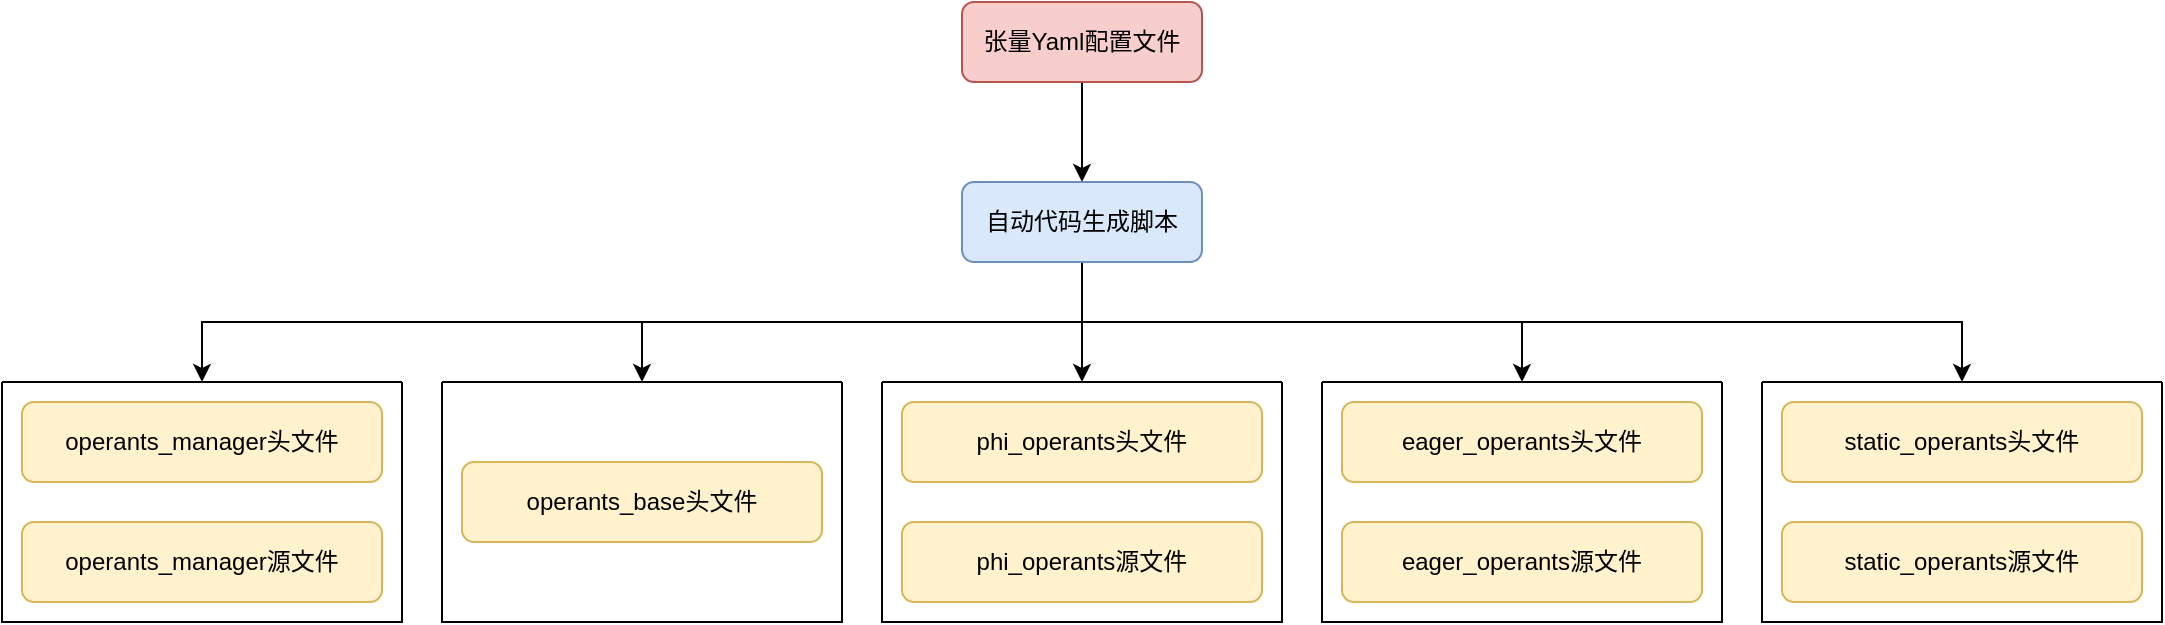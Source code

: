 <mxfile version="21.1.7" type="github">
  <diagram id="C5RBs43oDa-KdzZeNtuy" name="Page-1">
    <mxGraphModel dx="954" dy="509" grid="1" gridSize="10" guides="1" tooltips="1" connect="1" arrows="1" fold="1" page="1" pageScale="1" pageWidth="827" pageHeight="1169" math="0" shadow="0">
      <root>
        <mxCell id="WIyWlLk6GJQsqaUBKTNV-0" />
        <mxCell id="WIyWlLk6GJQsqaUBKTNV-1" parent="WIyWlLk6GJQsqaUBKTNV-0" />
        <mxCell id="47F37ZHU6KCw2hR8KMi0-0" style="edgeStyle=orthogonalEdgeStyle;rounded=0;orthogonalLoop=1;jettySize=auto;html=1;exitX=0.5;exitY=1;exitDx=0;exitDy=0;" parent="WIyWlLk6GJQsqaUBKTNV-1" source="WIyWlLk6GJQsqaUBKTNV-3" target="WIyWlLk6GJQsqaUBKTNV-7" edge="1">
          <mxGeometry relative="1" as="geometry" />
        </mxCell>
        <mxCell id="WIyWlLk6GJQsqaUBKTNV-3" value="张量Yaml配置文件" style="rounded=1;whiteSpace=wrap;html=1;fontSize=12;glass=0;strokeWidth=1;shadow=0;fillColor=#f8cecc;strokeColor=#b85450;" parent="WIyWlLk6GJQsqaUBKTNV-1" vertex="1">
          <mxGeometry x="490" y="80" width="120" height="40" as="geometry" />
        </mxCell>
        <mxCell id="47F37ZHU6KCw2hR8KMi0-16" style="edgeStyle=orthogonalEdgeStyle;rounded=0;orthogonalLoop=1;jettySize=auto;html=1;exitX=0.5;exitY=1;exitDx=0;exitDy=0;entryX=0.5;entryY=0;entryDx=0;entryDy=0;" parent="WIyWlLk6GJQsqaUBKTNV-1" source="WIyWlLk6GJQsqaUBKTNV-7" target="47F37ZHU6KCw2hR8KMi0-9" edge="1">
          <mxGeometry relative="1" as="geometry" />
        </mxCell>
        <mxCell id="47F37ZHU6KCw2hR8KMi0-17" style="edgeStyle=orthogonalEdgeStyle;rounded=0;orthogonalLoop=1;jettySize=auto;html=1;exitX=0.5;exitY=1;exitDx=0;exitDy=0;entryX=0.5;entryY=0;entryDx=0;entryDy=0;" parent="WIyWlLk6GJQsqaUBKTNV-1" source="WIyWlLk6GJQsqaUBKTNV-7" target="47F37ZHU6KCw2hR8KMi0-6" edge="1">
          <mxGeometry relative="1" as="geometry" />
        </mxCell>
        <mxCell id="47F37ZHU6KCw2hR8KMi0-18" style="edgeStyle=orthogonalEdgeStyle;rounded=0;orthogonalLoop=1;jettySize=auto;html=1;exitX=0.5;exitY=1;exitDx=0;exitDy=0;entryX=0.5;entryY=0;entryDx=0;entryDy=0;" parent="WIyWlLk6GJQsqaUBKTNV-1" source="WIyWlLk6GJQsqaUBKTNV-7" target="47F37ZHU6KCw2hR8KMi0-3" edge="1">
          <mxGeometry relative="1" as="geometry" />
        </mxCell>
        <mxCell id="47F37ZHU6KCw2hR8KMi0-19" style="edgeStyle=orthogonalEdgeStyle;rounded=0;orthogonalLoop=1;jettySize=auto;html=1;exitX=0.5;exitY=1;exitDx=0;exitDy=0;entryX=0.5;entryY=0;entryDx=0;entryDy=0;" parent="WIyWlLk6GJQsqaUBKTNV-1" source="WIyWlLk6GJQsqaUBKTNV-7" target="47F37ZHU6KCw2hR8KMi0-12" edge="1">
          <mxGeometry relative="1" as="geometry" />
        </mxCell>
        <mxCell id="47F37ZHU6KCw2hR8KMi0-20" style="edgeStyle=orthogonalEdgeStyle;rounded=0;orthogonalLoop=1;jettySize=auto;html=1;exitX=0.5;exitY=1;exitDx=0;exitDy=0;entryX=0.5;entryY=0;entryDx=0;entryDy=0;" parent="WIyWlLk6GJQsqaUBKTNV-1" source="WIyWlLk6GJQsqaUBKTNV-7" target="47F37ZHU6KCw2hR8KMi0-15" edge="1">
          <mxGeometry relative="1" as="geometry" />
        </mxCell>
        <mxCell id="WIyWlLk6GJQsqaUBKTNV-7" value="自动代码生成脚本" style="rounded=1;whiteSpace=wrap;html=1;fontSize=12;glass=0;strokeWidth=1;shadow=0;fillColor=#dae8fc;strokeColor=#6c8ebf;" parent="WIyWlLk6GJQsqaUBKTNV-1" vertex="1">
          <mxGeometry x="490" y="170" width="120" height="40" as="geometry" />
        </mxCell>
        <mxCell id="47F37ZHU6KCw2hR8KMi0-1" value="operants_manager头文件" style="rounded=1;whiteSpace=wrap;html=1;fontSize=12;glass=0;strokeWidth=1;shadow=0;fillColor=#fff2cc;strokeColor=#d6b656;" parent="WIyWlLk6GJQsqaUBKTNV-1" vertex="1">
          <mxGeometry x="20" y="280" width="180" height="40" as="geometry" />
        </mxCell>
        <mxCell id="47F37ZHU6KCw2hR8KMi0-2" value="operants_manager源文件" style="rounded=1;whiteSpace=wrap;html=1;fontSize=12;glass=0;strokeWidth=1;shadow=0;fillColor=#fff2cc;strokeColor=#d6b656;" parent="WIyWlLk6GJQsqaUBKTNV-1" vertex="1">
          <mxGeometry x="20" y="340" width="180" height="40" as="geometry" />
        </mxCell>
        <mxCell id="47F37ZHU6KCw2hR8KMi0-3" value="" style="swimlane;startSize=0;" parent="WIyWlLk6GJQsqaUBKTNV-1" vertex="1">
          <mxGeometry x="10" y="270" width="200" height="120" as="geometry" />
        </mxCell>
        <mxCell id="47F37ZHU6KCw2hR8KMi0-6" value="" style="swimlane;startSize=0;" parent="WIyWlLk6GJQsqaUBKTNV-1" vertex="1">
          <mxGeometry x="230" y="270" width="200" height="120" as="geometry" />
        </mxCell>
        <mxCell id="47F37ZHU6KCw2hR8KMi0-4" value="operants_base头文件" style="rounded=1;whiteSpace=wrap;html=1;fontSize=12;glass=0;strokeWidth=1;shadow=0;fillColor=#fff2cc;strokeColor=#d6b656;" parent="47F37ZHU6KCw2hR8KMi0-6" vertex="1">
          <mxGeometry x="10" y="40" width="180" height="40" as="geometry" />
        </mxCell>
        <mxCell id="47F37ZHU6KCw2hR8KMi0-7" value="phi_operants头文件" style="rounded=1;whiteSpace=wrap;html=1;fontSize=12;glass=0;strokeWidth=1;shadow=0;fillColor=#fff2cc;strokeColor=#d6b656;" parent="WIyWlLk6GJQsqaUBKTNV-1" vertex="1">
          <mxGeometry x="460" y="280" width="180" height="40" as="geometry" />
        </mxCell>
        <mxCell id="47F37ZHU6KCw2hR8KMi0-8" value="phi_operants源文件" style="rounded=1;whiteSpace=wrap;html=1;fontSize=12;glass=0;strokeWidth=1;shadow=0;fillColor=#fff2cc;strokeColor=#d6b656;" parent="WIyWlLk6GJQsqaUBKTNV-1" vertex="1">
          <mxGeometry x="460" y="340" width="180" height="40" as="geometry" />
        </mxCell>
        <mxCell id="47F37ZHU6KCw2hR8KMi0-9" value="" style="swimlane;startSize=0;" parent="WIyWlLk6GJQsqaUBKTNV-1" vertex="1">
          <mxGeometry x="450" y="270" width="200" height="120" as="geometry" />
        </mxCell>
        <mxCell id="47F37ZHU6KCw2hR8KMi0-10" value="eager_operants头文件" style="rounded=1;whiteSpace=wrap;html=1;fontSize=12;glass=0;strokeWidth=1;shadow=0;fillColor=#fff2cc;strokeColor=#d6b656;" parent="WIyWlLk6GJQsqaUBKTNV-1" vertex="1">
          <mxGeometry x="680" y="280" width="180" height="40" as="geometry" />
        </mxCell>
        <mxCell id="47F37ZHU6KCw2hR8KMi0-11" value="eager_operants源文件" style="rounded=1;whiteSpace=wrap;html=1;fontSize=12;glass=0;strokeWidth=1;shadow=0;fillColor=#fff2cc;strokeColor=#d6b656;" parent="WIyWlLk6GJQsqaUBKTNV-1" vertex="1">
          <mxGeometry x="680" y="340" width="180" height="40" as="geometry" />
        </mxCell>
        <mxCell id="47F37ZHU6KCw2hR8KMi0-12" value="" style="swimlane;startSize=0;" parent="WIyWlLk6GJQsqaUBKTNV-1" vertex="1">
          <mxGeometry x="670" y="270" width="200" height="120" as="geometry" />
        </mxCell>
        <mxCell id="47F37ZHU6KCw2hR8KMi0-13" value="static_operants头文件" style="rounded=1;whiteSpace=wrap;html=1;fontSize=12;glass=0;strokeWidth=1;shadow=0;fillColor=#fff2cc;strokeColor=#d6b656;" parent="WIyWlLk6GJQsqaUBKTNV-1" vertex="1">
          <mxGeometry x="900" y="280" width="180" height="40" as="geometry" />
        </mxCell>
        <mxCell id="47F37ZHU6KCw2hR8KMi0-14" value="static_operants源文件" style="rounded=1;whiteSpace=wrap;html=1;fontSize=12;glass=0;strokeWidth=1;shadow=0;fillColor=#fff2cc;strokeColor=#d6b656;" parent="WIyWlLk6GJQsqaUBKTNV-1" vertex="1">
          <mxGeometry x="900" y="340" width="180" height="40" as="geometry" />
        </mxCell>
        <mxCell id="47F37ZHU6KCw2hR8KMi0-15" value="" style="swimlane;startSize=0;" parent="WIyWlLk6GJQsqaUBKTNV-1" vertex="1">
          <mxGeometry x="890" y="270" width="200" height="120" as="geometry" />
        </mxCell>
      </root>
    </mxGraphModel>
  </diagram>
</mxfile>
